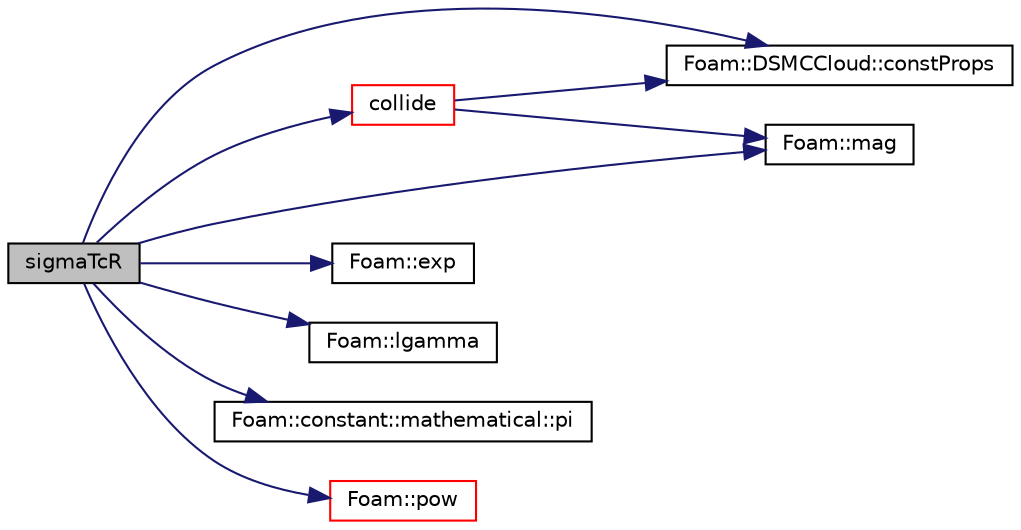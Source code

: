 digraph "sigmaTcR"
{
  bgcolor="transparent";
  edge [fontname="Helvetica",fontsize="10",labelfontname="Helvetica",labelfontsize="10"];
  node [fontname="Helvetica",fontsize="10",shape=record];
  rankdir="LR";
  Node25 [label="sigmaTcR",height=0.2,width=0.4,color="black", fillcolor="grey75", style="filled", fontcolor="black"];
  Node25 -> Node26 [color="midnightblue",fontsize="10",style="solid",fontname="Helvetica"];
  Node26 [label="collide",height=0.2,width=0.4,color="red",URL="$a24841.html#af028e1d3dc9aba7d1abd7d124b8a9a27",tooltip="Apply collision. "];
  Node26 -> Node29 [color="midnightblue",fontsize="10",style="solid",fontname="Helvetica"];
  Node29 [label="Foam::DSMCCloud::constProps",height=0.2,width=0.4,color="black",URL="$a24813.html#a2b3761dd2c3d4969ca743a686175a69b",tooltip="Return all of the constant properties. "];
  Node26 -> Node30 [color="midnightblue",fontsize="10",style="solid",fontname="Helvetica"];
  Node30 [label="Foam::mag",height=0.2,width=0.4,color="black",URL="$a21851.html#a929da2a3fdcf3dacbbe0487d3a330dae"];
  Node25 -> Node29 [color="midnightblue",fontsize="10",style="solid",fontname="Helvetica"];
  Node25 -> Node39 [color="midnightblue",fontsize="10",style="solid",fontname="Helvetica"];
  Node39 [label="Foam::exp",height=0.2,width=0.4,color="black",URL="$a21851.html#a12bca6c677fcf0977532179c3cb9bb89"];
  Node25 -> Node40 [color="midnightblue",fontsize="10",style="solid",fontname="Helvetica"];
  Node40 [label="Foam::lgamma",height=0.2,width=0.4,color="black",URL="$a21851.html#a26ec6e5e1885acc36bdb70464a4d694e"];
  Node25 -> Node30 [color="midnightblue",fontsize="10",style="solid",fontname="Helvetica"];
  Node25 -> Node41 [color="midnightblue",fontsize="10",style="solid",fontname="Helvetica"];
  Node41 [label="Foam::constant::mathematical::pi",height=0.2,width=0.4,color="black",URL="$a21892.html#a731b8788a4c01586c35266c7ca4fed04"];
  Node25 -> Node34 [color="midnightblue",fontsize="10",style="solid",fontname="Helvetica"];
  Node34 [label="Foam::pow",height=0.2,width=0.4,color="red",URL="$a21851.html#a7500c8e9d27a442adc75e287de074c7c"];
}
